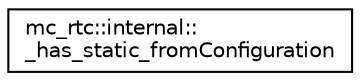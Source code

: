 digraph "Graphical Class Hierarchy"
{
 // INTERACTIVE_SVG=YES
 // LATEX_PDF_SIZE
  edge [fontname="Helvetica",fontsize="10",labelfontname="Helvetica",labelfontsize="10"];
  node [fontname="Helvetica",fontsize="10",shape=record];
  rankdir="LR";
  Node0 [label="mc_rtc::internal::\l_has_static_fromConfiguration",height=0.2,width=0.4,color="black", fillcolor="white", style="filled",URL="$structmc__rtc_1_1internal_1_1__has__static__fromConfiguration.html",tooltip=" "];
}
